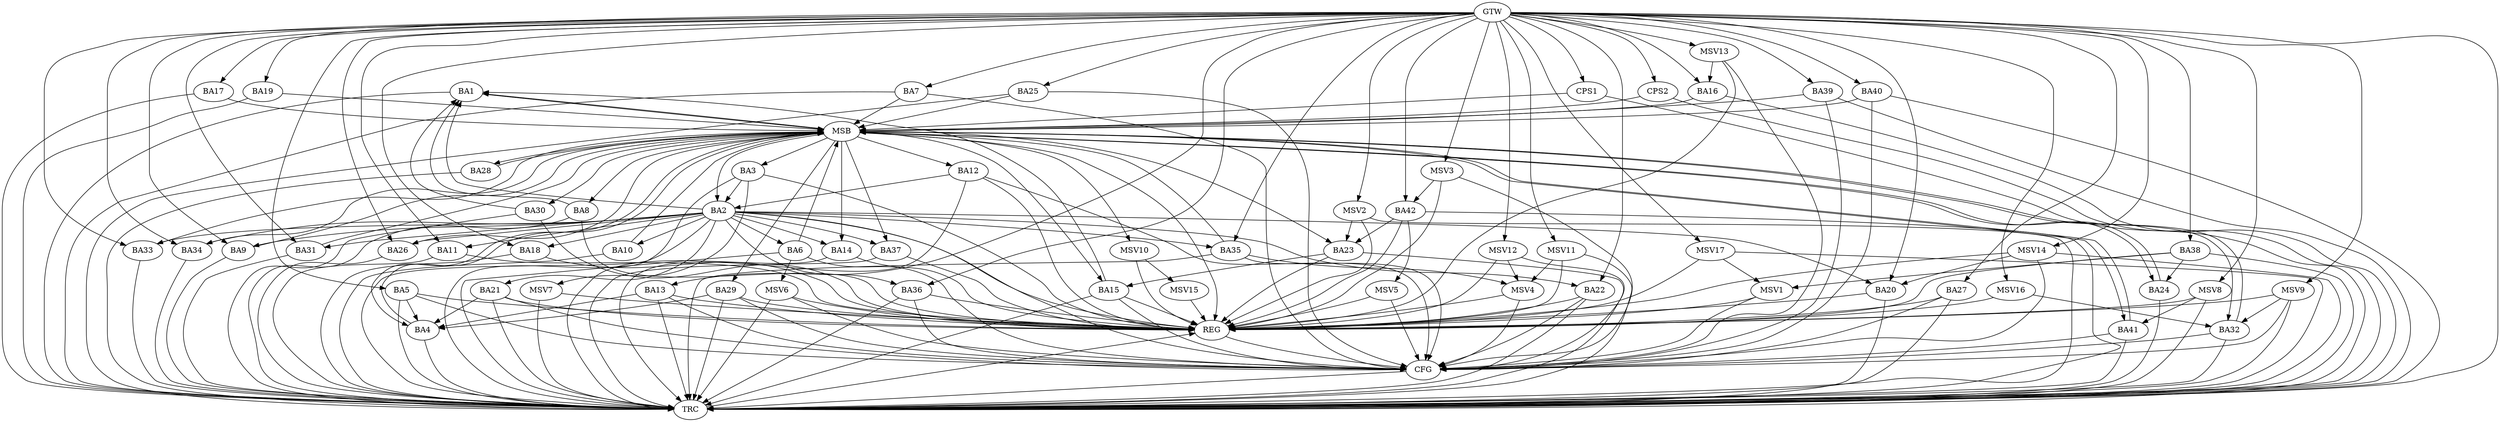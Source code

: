 strict digraph G {
  BA1 [ label="BA1" ];
  BA2 [ label="BA2" ];
  BA3 [ label="BA3" ];
  BA4 [ label="BA4" ];
  BA5 [ label="BA5" ];
  BA6 [ label="BA6" ];
  BA7 [ label="BA7" ];
  BA8 [ label="BA8" ];
  BA9 [ label="BA9" ];
  BA10 [ label="BA10" ];
  BA11 [ label="BA11" ];
  BA12 [ label="BA12" ];
  BA13 [ label="BA13" ];
  BA14 [ label="BA14" ];
  BA15 [ label="BA15" ];
  BA16 [ label="BA16" ];
  BA17 [ label="BA17" ];
  BA18 [ label="BA18" ];
  BA19 [ label="BA19" ];
  BA20 [ label="BA20" ];
  BA21 [ label="BA21" ];
  BA22 [ label="BA22" ];
  BA23 [ label="BA23" ];
  BA24 [ label="BA24" ];
  BA25 [ label="BA25" ];
  BA26 [ label="BA26" ];
  BA27 [ label="BA27" ];
  BA28 [ label="BA28" ];
  BA29 [ label="BA29" ];
  BA30 [ label="BA30" ];
  BA31 [ label="BA31" ];
  BA32 [ label="BA32" ];
  BA33 [ label="BA33" ];
  BA34 [ label="BA34" ];
  BA35 [ label="BA35" ];
  BA36 [ label="BA36" ];
  BA37 [ label="BA37" ];
  BA38 [ label="BA38" ];
  BA39 [ label="BA39" ];
  BA40 [ label="BA40" ];
  BA41 [ label="BA41" ];
  BA42 [ label="BA42" ];
  CPS1 [ label="CPS1" ];
  CPS2 [ label="CPS2" ];
  GTW [ label="GTW" ];
  REG [ label="REG" ];
  MSB [ label="MSB" ];
  CFG [ label="CFG" ];
  TRC [ label="TRC" ];
  MSV1 [ label="MSV1" ];
  MSV2 [ label="MSV2" ];
  MSV3 [ label="MSV3" ];
  MSV4 [ label="MSV4" ];
  MSV5 [ label="MSV5" ];
  MSV6 [ label="MSV6" ];
  MSV7 [ label="MSV7" ];
  MSV8 [ label="MSV8" ];
  MSV9 [ label="MSV9" ];
  MSV10 [ label="MSV10" ];
  MSV11 [ label="MSV11" ];
  MSV12 [ label="MSV12" ];
  MSV13 [ label="MSV13" ];
  MSV14 [ label="MSV14" ];
  MSV15 [ label="MSV15" ];
  MSV16 [ label="MSV16" ];
  MSV17 [ label="MSV17" ];
  BA2 -> BA1;
  BA3 -> BA2;
  BA5 -> BA4;
  BA8 -> BA1;
  BA12 -> BA2;
  BA13 -> BA4;
  BA15 -> BA1;
  BA21 -> BA4;
  BA23 -> BA15;
  BA29 -> BA4;
  BA30 -> BA1;
  BA38 -> BA24;
  BA42 -> BA23;
  GTW -> BA5;
  GTW -> BA7;
  GTW -> BA9;
  GTW -> BA11;
  GTW -> BA13;
  GTW -> BA16;
  GTW -> BA17;
  GTW -> BA18;
  GTW -> BA19;
  GTW -> BA20;
  GTW -> BA22;
  GTW -> BA25;
  GTW -> BA26;
  GTW -> BA27;
  GTW -> BA31;
  GTW -> BA33;
  GTW -> BA34;
  GTW -> BA35;
  GTW -> BA36;
  GTW -> BA38;
  GTW -> BA39;
  GTW -> BA40;
  GTW -> BA42;
  GTW -> CPS1;
  GTW -> CPS2;
  BA2 -> REG;
  BA3 -> REG;
  BA5 -> REG;
  BA8 -> REG;
  BA11 -> REG;
  BA12 -> REG;
  BA13 -> REG;
  BA14 -> REG;
  BA15 -> REG;
  BA18 -> REG;
  BA20 -> REG;
  BA21 -> REG;
  BA22 -> REG;
  BA23 -> REG;
  BA27 -> REG;
  BA29 -> REG;
  BA30 -> REG;
  BA36 -> REG;
  BA37 -> REG;
  BA38 -> REG;
  BA42 -> REG;
  BA1 -> MSB;
  MSB -> BA2;
  MSB -> REG;
  BA4 -> MSB;
  MSB -> BA1;
  BA6 -> MSB;
  MSB -> BA3;
  BA7 -> MSB;
  BA9 -> MSB;
  BA10 -> MSB;
  BA16 -> MSB;
  BA17 -> MSB;
  MSB -> BA8;
  BA19 -> MSB;
  BA24 -> MSB;
  MSB -> BA12;
  BA25 -> MSB;
  BA26 -> MSB;
  MSB -> BA4;
  BA28 -> MSB;
  BA31 -> MSB;
  MSB -> BA30;
  BA32 -> MSB;
  MSB -> BA15;
  BA33 -> MSB;
  BA34 -> MSB;
  BA35 -> MSB;
  MSB -> BA32;
  BA39 -> MSB;
  MSB -> BA14;
  BA40 -> MSB;
  MSB -> BA23;
  BA41 -> MSB;
  CPS1 -> MSB;
  MSB -> BA29;
  MSB -> BA24;
  MSB -> BA37;
  MSB -> BA28;
  CPS2 -> MSB;
  MSB -> BA41;
  BA12 -> CFG;
  BA15 -> CFG;
  BA40 -> CFG;
  BA2 -> CFG;
  BA32 -> CFG;
  BA5 -> CFG;
  BA27 -> CFG;
  BA41 -> CFG;
  BA36 -> CFG;
  BA21 -> CFG;
  BA6 -> CFG;
  BA25 -> CFG;
  BA7 -> CFG;
  BA39 -> CFG;
  BA22 -> CFG;
  BA35 -> CFG;
  BA29 -> CFG;
  BA13 -> CFG;
  REG -> CFG;
  BA1 -> TRC;
  BA2 -> TRC;
  BA3 -> TRC;
  BA4 -> TRC;
  BA5 -> TRC;
  BA6 -> TRC;
  BA7 -> TRC;
  BA8 -> TRC;
  BA9 -> TRC;
  BA10 -> TRC;
  BA11 -> TRC;
  BA12 -> TRC;
  BA13 -> TRC;
  BA14 -> TRC;
  BA15 -> TRC;
  BA16 -> TRC;
  BA17 -> TRC;
  BA18 -> TRC;
  BA19 -> TRC;
  BA20 -> TRC;
  BA21 -> TRC;
  BA22 -> TRC;
  BA23 -> TRC;
  BA24 -> TRC;
  BA25 -> TRC;
  BA26 -> TRC;
  BA27 -> TRC;
  BA28 -> TRC;
  BA29 -> TRC;
  BA30 -> TRC;
  BA31 -> TRC;
  BA32 -> TRC;
  BA33 -> TRC;
  BA34 -> TRC;
  BA35 -> TRC;
  BA36 -> TRC;
  BA37 -> TRC;
  BA38 -> TRC;
  BA39 -> TRC;
  BA40 -> TRC;
  BA41 -> TRC;
  BA42 -> TRC;
  CPS1 -> TRC;
  CPS2 -> TRC;
  GTW -> TRC;
  CFG -> TRC;
  TRC -> REG;
  BA2 -> BA20;
  BA2 -> BA35;
  BA2 -> BA21;
  BA2 -> BA37;
  BA2 -> BA22;
  BA2 -> BA26;
  BA2 -> BA9;
  BA2 -> BA18;
  BA2 -> BA6;
  BA2 -> BA10;
  BA2 -> BA31;
  BA2 -> BA36;
  BA2 -> BA33;
  BA2 -> BA34;
  BA2 -> BA11;
  BA2 -> BA14;
  BA38 -> MSV1;
  MSV1 -> REG;
  MSV1 -> CFG;
  MSV2 -> BA23;
  GTW -> MSV2;
  MSV2 -> REG;
  MSV2 -> TRC;
  MSV3 -> BA42;
  GTW -> MSV3;
  MSV3 -> REG;
  MSV3 -> CFG;
  BA35 -> MSV4;
  MSV4 -> REG;
  MSV4 -> CFG;
  BA42 -> MSV5;
  MSV5 -> REG;
  MSV5 -> CFG;
  BA6 -> MSV6;
  MSV6 -> REG;
  MSV6 -> TRC;
  MSV6 -> CFG;
  BA3 -> MSV7;
  MSV7 -> REG;
  MSV7 -> TRC;
  MSV8 -> BA41;
  GTW -> MSV8;
  MSV8 -> REG;
  MSV8 -> TRC;
  MSV9 -> BA32;
  GTW -> MSV9;
  MSV9 -> REG;
  MSV9 -> TRC;
  MSV9 -> CFG;
  MSB -> MSV10;
  MSV10 -> REG;
  MSV11 -> MSV4;
  GTW -> MSV11;
  MSV11 -> REG;
  MSV11 -> TRC;
  MSV12 -> MSV4;
  GTW -> MSV12;
  MSV12 -> REG;
  MSV12 -> CFG;
  MSV13 -> BA16;
  GTW -> MSV13;
  MSV13 -> REG;
  MSV13 -> CFG;
  MSV14 -> BA20;
  GTW -> MSV14;
  MSV14 -> REG;
  MSV14 -> TRC;
  MSV14 -> CFG;
  MSV10 -> MSV15;
  MSV15 -> REG;
  MSV16 -> BA32;
  GTW -> MSV16;
  MSV16 -> REG;
  MSV17 -> MSV1;
  GTW -> MSV17;
  MSV17 -> REG;
  MSV17 -> TRC;
}
